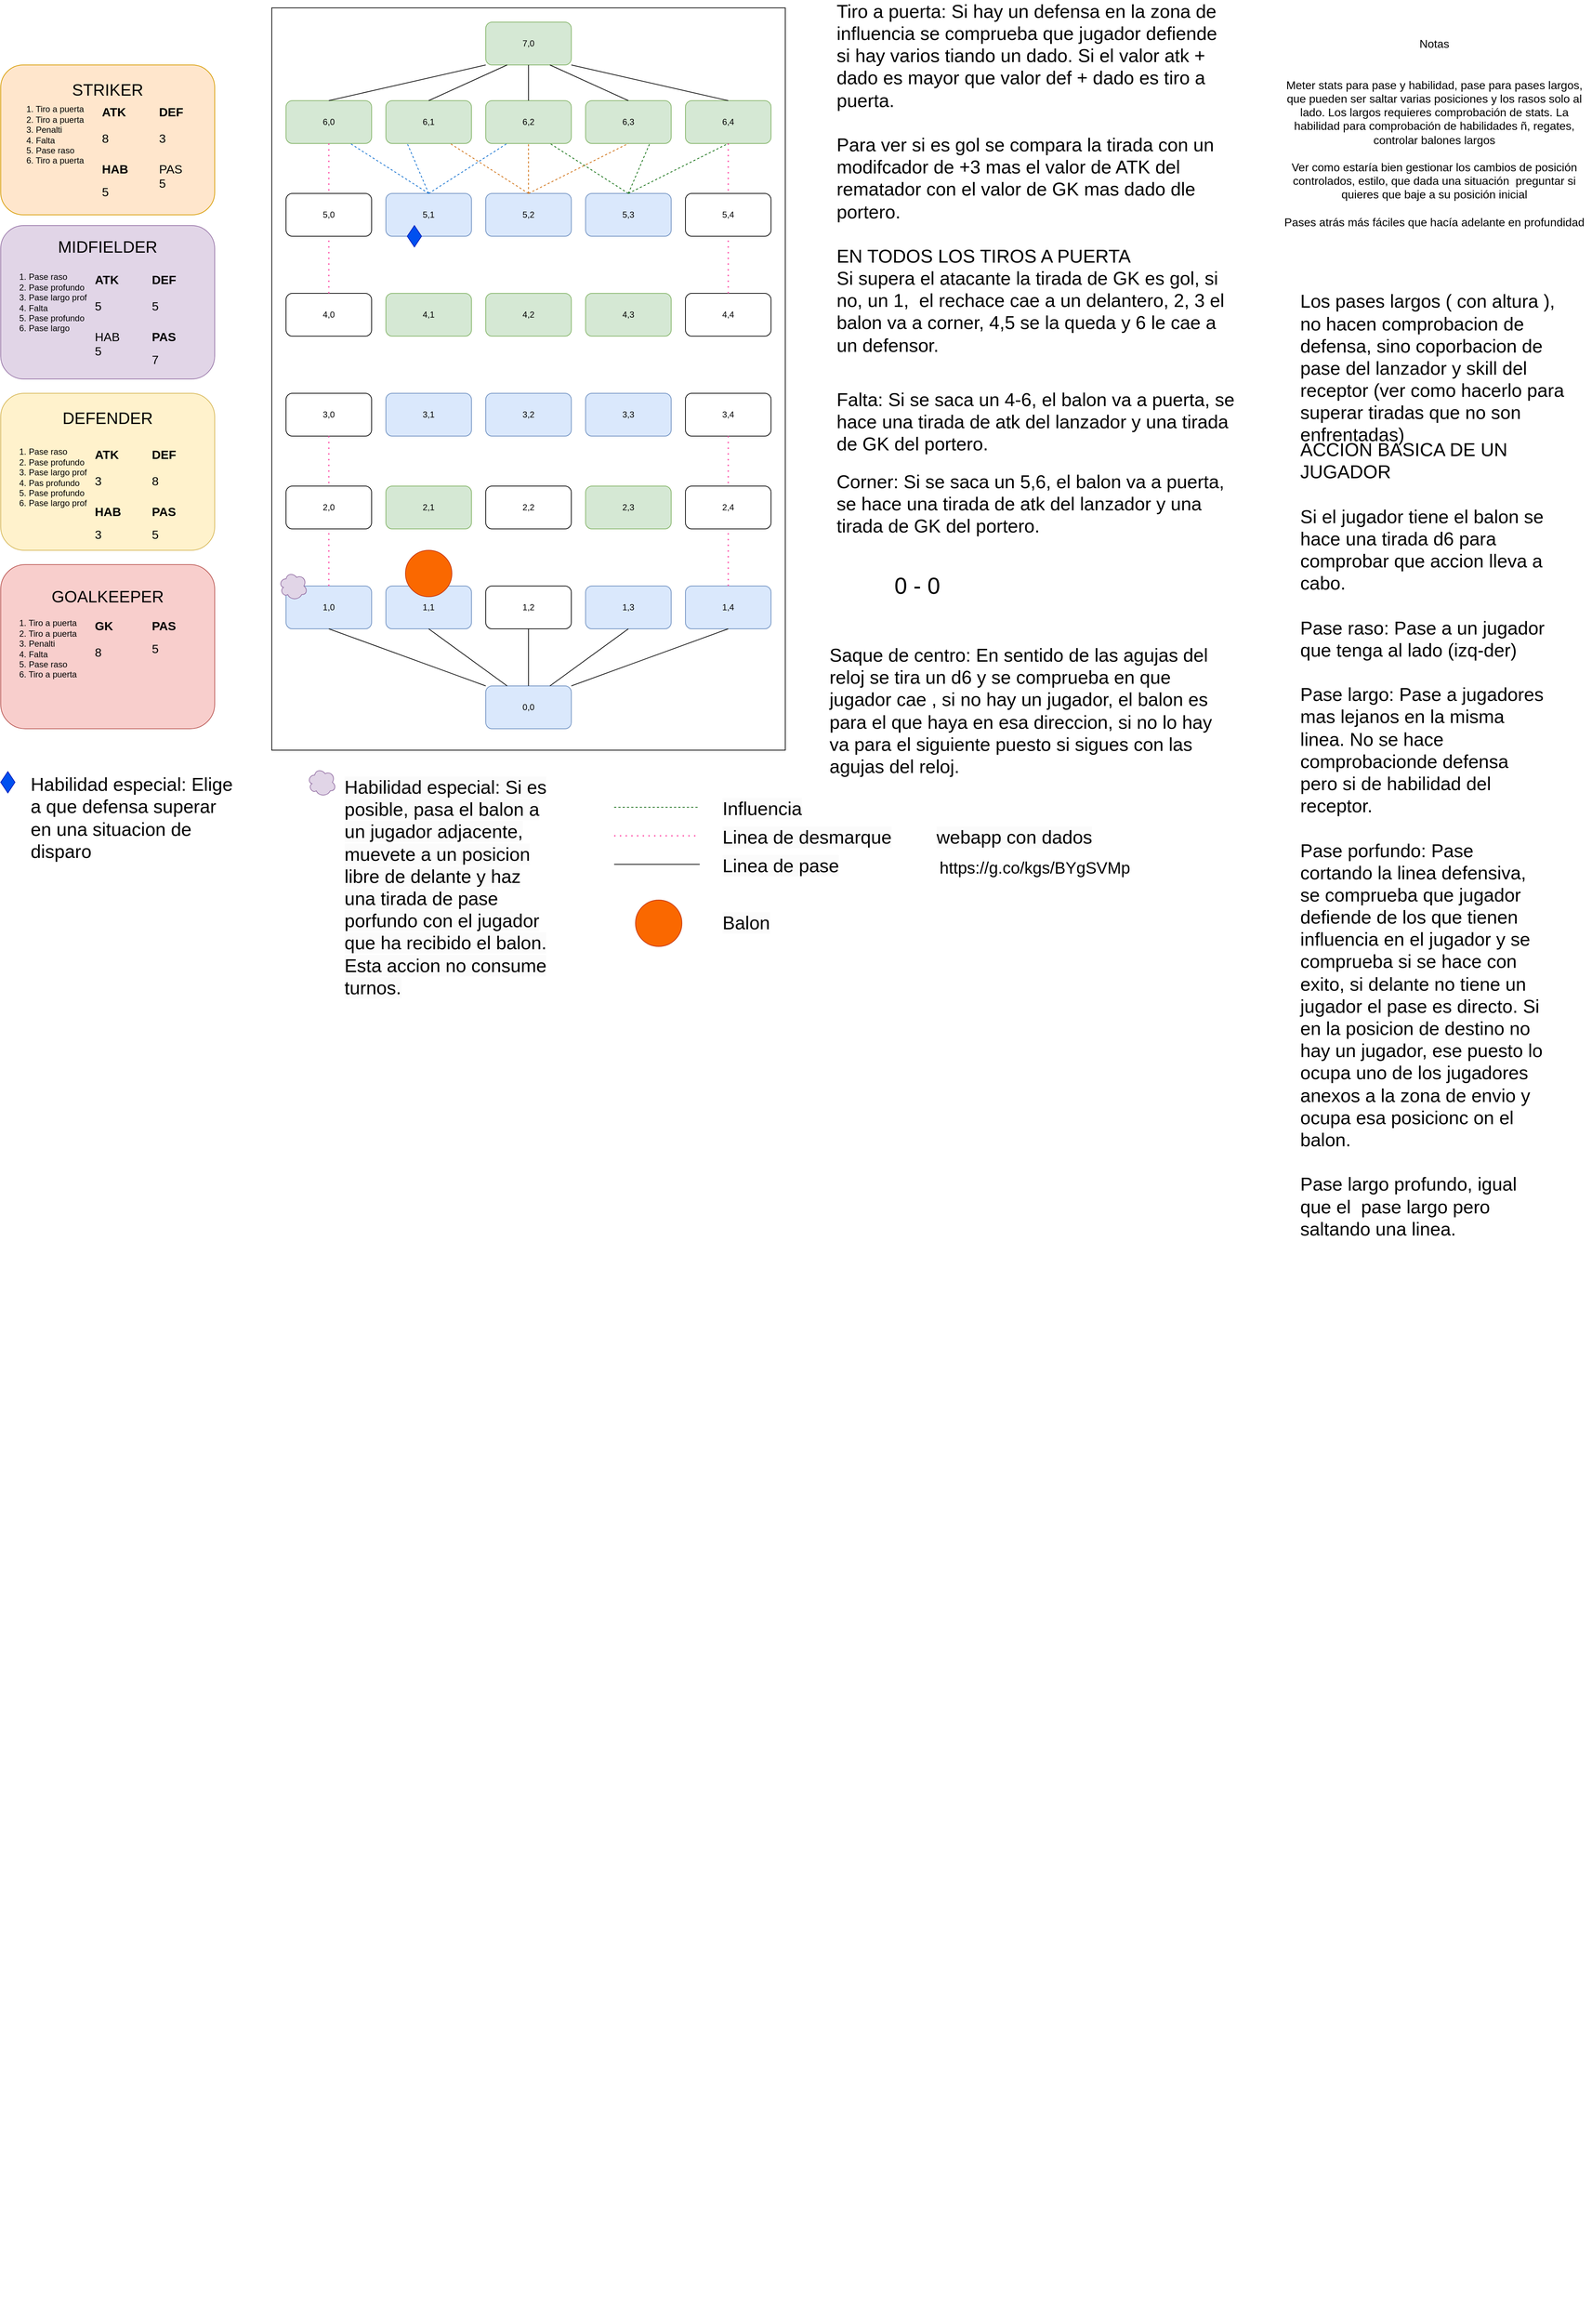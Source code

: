 <mxfile version="24.7.14">
  <diagram name="Page-1" id="abBmpKpvQ-5i7o5CwdEH">
    <mxGraphModel dx="1548" dy="804" grid="1" gridSize="10" guides="1" tooltips="1" connect="1" arrows="1" fold="1" page="1" pageScale="1" pageWidth="2339" pageHeight="3300" math="0" shadow="0">
      <root>
        <mxCell id="0" />
        <mxCell id="1" parent="0" />
        <mxCell id="M_QFJIrPNWLJ5PNfMRwV-1" value="" style="rounded=0;whiteSpace=wrap;html=1;" parent="1" vertex="1">
          <mxGeometry x="440" y="40" width="720" height="1040" as="geometry" />
        </mxCell>
        <mxCell id="M_QFJIrPNWLJ5PNfMRwV-2" value="" style="rounded=1;whiteSpace=wrap;html=1;fillColor=#dae8fc;strokeColor=#6c8ebf;" parent="1" vertex="1">
          <mxGeometry x="740" y="990" width="120" height="60" as="geometry" />
        </mxCell>
        <mxCell id="M_QFJIrPNWLJ5PNfMRwV-3" value="" style="rounded=1;whiteSpace=wrap;html=1;fillColor=#dae8fc;strokeColor=#6c8ebf;" parent="1" vertex="1">
          <mxGeometry x="460" y="850" width="120" height="60" as="geometry" />
        </mxCell>
        <mxCell id="M_QFJIrPNWLJ5PNfMRwV-4" value="" style="rounded=1;whiteSpace=wrap;html=1;fillColor=#dae8fc;strokeColor=#6c8ebf;" parent="1" vertex="1">
          <mxGeometry x="600" y="850" width="120" height="60" as="geometry" />
        </mxCell>
        <mxCell id="M_QFJIrPNWLJ5PNfMRwV-5" value="" style="rounded=1;whiteSpace=wrap;html=1;" parent="1" vertex="1">
          <mxGeometry x="740" y="850" width="120" height="60" as="geometry" />
        </mxCell>
        <mxCell id="M_QFJIrPNWLJ5PNfMRwV-6" value="" style="rounded=1;whiteSpace=wrap;html=1;fillColor=#dae8fc;strokeColor=#6c8ebf;" parent="1" vertex="1">
          <mxGeometry x="880" y="850" width="120" height="60" as="geometry" />
        </mxCell>
        <mxCell id="M_QFJIrPNWLJ5PNfMRwV-7" value="" style="rounded=1;whiteSpace=wrap;html=1;fillColor=#dae8fc;strokeColor=#6c8ebf;" parent="1" vertex="1">
          <mxGeometry x="1020" y="850" width="120" height="60" as="geometry" />
        </mxCell>
        <mxCell id="M_QFJIrPNWLJ5PNfMRwV-15" value="" style="rounded=1;whiteSpace=wrap;html=1;" parent="1" vertex="1">
          <mxGeometry x="460" y="580" width="120" height="60" as="geometry" />
        </mxCell>
        <mxCell id="M_QFJIrPNWLJ5PNfMRwV-16" value="" style="rounded=1;whiteSpace=wrap;html=1;fillColor=#dae8fc;strokeColor=#6c8ebf;" parent="1" vertex="1">
          <mxGeometry x="600" y="580" width="120" height="60" as="geometry" />
        </mxCell>
        <mxCell id="M_QFJIrPNWLJ5PNfMRwV-17" value="" style="rounded=1;whiteSpace=wrap;html=1;fillColor=#dae8fc;strokeColor=#6c8ebf;" parent="1" vertex="1">
          <mxGeometry x="740" y="580" width="120" height="60" as="geometry" />
        </mxCell>
        <mxCell id="M_QFJIrPNWLJ5PNfMRwV-18" value="" style="rounded=1;whiteSpace=wrap;html=1;fillColor=#dae8fc;strokeColor=#6c8ebf;" parent="1" vertex="1">
          <mxGeometry x="880" y="580" width="120" height="60" as="geometry" />
        </mxCell>
        <mxCell id="M_QFJIrPNWLJ5PNfMRwV-19" value="" style="rounded=1;whiteSpace=wrap;html=1;" parent="1" vertex="1">
          <mxGeometry x="1020" y="580" width="120" height="60" as="geometry" />
        </mxCell>
        <mxCell id="M_QFJIrPNWLJ5PNfMRwV-20" value="" style="rounded=1;whiteSpace=wrap;html=1;" parent="1" vertex="1">
          <mxGeometry x="460" y="440" width="120" height="60" as="geometry" />
        </mxCell>
        <mxCell id="M_QFJIrPNWLJ5PNfMRwV-21" value="" style="rounded=1;whiteSpace=wrap;html=1;fillColor=#d5e8d4;strokeColor=#82b366;" parent="1" vertex="1">
          <mxGeometry x="600" y="440" width="120" height="60" as="geometry" />
        </mxCell>
        <mxCell id="M_QFJIrPNWLJ5PNfMRwV-22" value="" style="rounded=1;whiteSpace=wrap;html=1;fillColor=#d5e8d4;strokeColor=#82b366;" parent="1" vertex="1">
          <mxGeometry x="740" y="440" width="120" height="60" as="geometry" />
        </mxCell>
        <mxCell id="M_QFJIrPNWLJ5PNfMRwV-23" value="" style="rounded=1;whiteSpace=wrap;html=1;fillColor=#d5e8d4;strokeColor=#82b366;" parent="1" vertex="1">
          <mxGeometry x="880" y="440" width="120" height="60" as="geometry" />
        </mxCell>
        <mxCell id="M_QFJIrPNWLJ5PNfMRwV-24" value="" style="rounded=1;whiteSpace=wrap;html=1;" parent="1" vertex="1">
          <mxGeometry x="1020" y="440" width="120" height="60" as="geometry" />
        </mxCell>
        <mxCell id="M_QFJIrPNWLJ5PNfMRwV-26" value="" style="rounded=1;whiteSpace=wrap;html=1;fillColor=#dae8fc;strokeColor=#6c8ebf;" parent="1" vertex="1">
          <mxGeometry x="600" y="300" width="120" height="60" as="geometry" />
        </mxCell>
        <mxCell id="M_QFJIrPNWLJ5PNfMRwV-27" value="" style="rounded=1;whiteSpace=wrap;html=1;fillColor=#dae8fc;strokeColor=#6c8ebf;" parent="1" vertex="1">
          <mxGeometry x="740" y="300" width="120" height="60" as="geometry" />
        </mxCell>
        <mxCell id="M_QFJIrPNWLJ5PNfMRwV-28" value="" style="rounded=1;whiteSpace=wrap;html=1;fillColor=#dae8fc;strokeColor=#6c8ebf;" parent="1" vertex="1">
          <mxGeometry x="880" y="300" width="120" height="60" as="geometry" />
        </mxCell>
        <mxCell id="M_QFJIrPNWLJ5PNfMRwV-30" value="" style="rounded=1;whiteSpace=wrap;html=1;fillColor=#d5e8d4;strokeColor=#82b366;" parent="1" vertex="1">
          <mxGeometry x="460" y="170" width="120" height="60" as="geometry" />
        </mxCell>
        <mxCell id="M_QFJIrPNWLJ5PNfMRwV-31" value="" style="rounded=1;whiteSpace=wrap;html=1;fillColor=#d5e8d4;strokeColor=#82b366;" parent="1" vertex="1">
          <mxGeometry x="600" y="170" width="120" height="60" as="geometry" />
        </mxCell>
        <mxCell id="M_QFJIrPNWLJ5PNfMRwV-32" value="" style="rounded=1;whiteSpace=wrap;html=1;fillColor=#d5e8d4;strokeColor=#82b366;" parent="1" vertex="1">
          <mxGeometry x="740" y="170" width="120" height="60" as="geometry" />
        </mxCell>
        <mxCell id="M_QFJIrPNWLJ5PNfMRwV-33" value="" style="rounded=1;whiteSpace=wrap;html=1;fillColor=#d5e8d4;strokeColor=#82b366;" parent="1" vertex="1">
          <mxGeometry x="880" y="170" width="120" height="60" as="geometry" />
        </mxCell>
        <mxCell id="M_QFJIrPNWLJ5PNfMRwV-34" value="" style="rounded=1;whiteSpace=wrap;html=1;fillColor=#d5e8d4;strokeColor=#82b366;" parent="1" vertex="1">
          <mxGeometry x="1020" y="170" width="120" height="60" as="geometry" />
        </mxCell>
        <mxCell id="M_QFJIrPNWLJ5PNfMRwV-35" value="" style="rounded=1;whiteSpace=wrap;html=1;fillColor=#d5e8d4;strokeColor=#82b366;" parent="1" vertex="1">
          <mxGeometry x="740" y="60" width="120" height="60" as="geometry" />
        </mxCell>
        <mxCell id="M_QFJIrPNWLJ5PNfMRwV-45" value="0,0" style="text;html=1;align=center;verticalAlign=middle;whiteSpace=wrap;rounded=0;" parent="1" vertex="1">
          <mxGeometry x="770" y="1005" width="60" height="30" as="geometry" />
        </mxCell>
        <mxCell id="M_QFJIrPNWLJ5PNfMRwV-46" value="1,0" style="text;html=1;align=center;verticalAlign=middle;whiteSpace=wrap;rounded=0;" parent="1" vertex="1">
          <mxGeometry x="490" y="865" width="60" height="30" as="geometry" />
        </mxCell>
        <mxCell id="M_QFJIrPNWLJ5PNfMRwV-47" value="1,1" style="text;html=1;align=center;verticalAlign=middle;whiteSpace=wrap;rounded=0;" parent="1" vertex="1">
          <mxGeometry x="630" y="865" width="60" height="30" as="geometry" />
        </mxCell>
        <mxCell id="M_QFJIrPNWLJ5PNfMRwV-48" value="1,2" style="text;html=1;align=center;verticalAlign=middle;whiteSpace=wrap;rounded=0;" parent="1" vertex="1">
          <mxGeometry x="770" y="865" width="60" height="30" as="geometry" />
        </mxCell>
        <mxCell id="M_QFJIrPNWLJ5PNfMRwV-49" value="1,3" style="text;html=1;align=center;verticalAlign=middle;whiteSpace=wrap;rounded=0;" parent="1" vertex="1">
          <mxGeometry x="910" y="865" width="60" height="30" as="geometry" />
        </mxCell>
        <mxCell id="M_QFJIrPNWLJ5PNfMRwV-50" value="1,4" style="text;html=1;align=center;verticalAlign=middle;whiteSpace=wrap;rounded=0;" parent="1" vertex="1">
          <mxGeometry x="1050" y="865" width="60" height="30" as="geometry" />
        </mxCell>
        <mxCell id="M_QFJIrPNWLJ5PNfMRwV-54" value="3,0" style="text;html=1;align=center;verticalAlign=middle;whiteSpace=wrap;rounded=0;" parent="1" vertex="1">
          <mxGeometry x="490" y="595" width="60" height="30" as="geometry" />
        </mxCell>
        <mxCell id="M_QFJIrPNWLJ5PNfMRwV-55" value="3,1" style="text;html=1;align=center;verticalAlign=middle;whiteSpace=wrap;rounded=0;" parent="1" vertex="1">
          <mxGeometry x="630" y="595" width="60" height="30" as="geometry" />
        </mxCell>
        <mxCell id="M_QFJIrPNWLJ5PNfMRwV-56" value="3,2" style="text;html=1;align=center;verticalAlign=middle;whiteSpace=wrap;rounded=0;" parent="1" vertex="1">
          <mxGeometry x="770" y="595" width="60" height="30" as="geometry" />
        </mxCell>
        <mxCell id="M_QFJIrPNWLJ5PNfMRwV-57" value="3,3" style="text;html=1;align=center;verticalAlign=middle;whiteSpace=wrap;rounded=0;" parent="1" vertex="1">
          <mxGeometry x="910" y="595" width="60" height="30" as="geometry" />
        </mxCell>
        <mxCell id="M_QFJIrPNWLJ5PNfMRwV-58" value="3,4" style="text;html=1;align=center;verticalAlign=middle;whiteSpace=wrap;rounded=0;" parent="1" vertex="1">
          <mxGeometry x="1050" y="595" width="60" height="30" as="geometry" />
        </mxCell>
        <mxCell id="M_QFJIrPNWLJ5PNfMRwV-59" value="4,4" style="text;html=1;align=center;verticalAlign=middle;whiteSpace=wrap;rounded=0;" parent="1" vertex="1">
          <mxGeometry x="1050" y="455" width="60" height="30" as="geometry" />
        </mxCell>
        <mxCell id="M_QFJIrPNWLJ5PNfMRwV-60" value="4,3" style="text;html=1;align=center;verticalAlign=middle;whiteSpace=wrap;rounded=0;" parent="1" vertex="1">
          <mxGeometry x="910" y="455" width="60" height="30" as="geometry" />
        </mxCell>
        <mxCell id="M_QFJIrPNWLJ5PNfMRwV-61" value="4,2" style="text;html=1;align=center;verticalAlign=middle;whiteSpace=wrap;rounded=0;" parent="1" vertex="1">
          <mxGeometry x="770" y="455" width="60" height="30" as="geometry" />
        </mxCell>
        <mxCell id="M_QFJIrPNWLJ5PNfMRwV-62" value="4,1" style="text;html=1;align=center;verticalAlign=middle;whiteSpace=wrap;rounded=0;" parent="1" vertex="1">
          <mxGeometry x="630" y="455" width="60" height="30" as="geometry" />
        </mxCell>
        <mxCell id="M_QFJIrPNWLJ5PNfMRwV-63" value="4,0" style="text;html=1;align=center;verticalAlign=middle;whiteSpace=wrap;rounded=0;" parent="1" vertex="1">
          <mxGeometry x="490" y="455" width="60" height="30" as="geometry" />
        </mxCell>
        <mxCell id="M_QFJIrPNWLJ5PNfMRwV-64" value="5,1" style="text;html=1;align=center;verticalAlign=middle;whiteSpace=wrap;rounded=0;" parent="1" vertex="1">
          <mxGeometry x="630" y="315" width="60" height="30" as="geometry" />
        </mxCell>
        <mxCell id="M_QFJIrPNWLJ5PNfMRwV-65" value="5,2" style="text;html=1;align=center;verticalAlign=middle;whiteSpace=wrap;rounded=0;" parent="1" vertex="1">
          <mxGeometry x="770" y="315" width="60" height="30" as="geometry" />
        </mxCell>
        <mxCell id="M_QFJIrPNWLJ5PNfMRwV-66" value="5,3" style="text;html=1;align=center;verticalAlign=middle;whiteSpace=wrap;rounded=0;" parent="1" vertex="1">
          <mxGeometry x="910" y="315" width="60" height="30" as="geometry" />
        </mxCell>
        <mxCell id="M_QFJIrPNWLJ5PNfMRwV-67" value="6,0" style="text;html=1;align=center;verticalAlign=middle;whiteSpace=wrap;rounded=0;" parent="1" vertex="1">
          <mxGeometry x="490" y="185" width="60" height="30" as="geometry" />
        </mxCell>
        <mxCell id="M_QFJIrPNWLJ5PNfMRwV-68" value="6,1" style="text;html=1;align=center;verticalAlign=middle;whiteSpace=wrap;rounded=0;" parent="1" vertex="1">
          <mxGeometry x="630" y="185" width="60" height="30" as="geometry" />
        </mxCell>
        <mxCell id="M_QFJIrPNWLJ5PNfMRwV-69" value="6,2" style="text;html=1;align=center;verticalAlign=middle;whiteSpace=wrap;rounded=0;" parent="1" vertex="1">
          <mxGeometry x="770" y="185" width="60" height="30" as="geometry" />
        </mxCell>
        <mxCell id="M_QFJIrPNWLJ5PNfMRwV-70" value="6,3" style="text;html=1;align=center;verticalAlign=middle;whiteSpace=wrap;rounded=0;" parent="1" vertex="1">
          <mxGeometry x="910" y="185" width="60" height="30" as="geometry" />
        </mxCell>
        <mxCell id="M_QFJIrPNWLJ5PNfMRwV-71" value="6,4" style="text;html=1;align=center;verticalAlign=middle;whiteSpace=wrap;rounded=0;" parent="1" vertex="1">
          <mxGeometry x="1050" y="185" width="60" height="30" as="geometry" />
        </mxCell>
        <mxCell id="M_QFJIrPNWLJ5PNfMRwV-72" value="7,0" style="text;html=1;align=center;verticalAlign=middle;whiteSpace=wrap;rounded=0;" parent="1" vertex="1">
          <mxGeometry x="770" y="75" width="60" height="30" as="geometry" />
        </mxCell>
        <mxCell id="MxQKVyVz9hXeG-xn2GiW-1" value="" style="endArrow=none;html=1;rounded=0;exitX=0;exitY=0;exitDx=0;exitDy=0;entryX=0.5;entryY=1;entryDx=0;entryDy=0;" parent="1" source="M_QFJIrPNWLJ5PNfMRwV-2" target="M_QFJIrPNWLJ5PNfMRwV-3" edge="1">
          <mxGeometry width="50" height="50" relative="1" as="geometry">
            <mxPoint x="770" y="650" as="sourcePoint" />
            <mxPoint x="820" y="600" as="targetPoint" />
          </mxGeometry>
        </mxCell>
        <mxCell id="MxQKVyVz9hXeG-xn2GiW-2" value="" style="endArrow=none;html=1;rounded=0;exitX=0.25;exitY=0;exitDx=0;exitDy=0;entryX=0.5;entryY=1;entryDx=0;entryDy=0;" parent="1" source="M_QFJIrPNWLJ5PNfMRwV-2" target="M_QFJIrPNWLJ5PNfMRwV-4" edge="1">
          <mxGeometry width="50" height="50" relative="1" as="geometry">
            <mxPoint x="770" y="650" as="sourcePoint" />
            <mxPoint x="820" y="600" as="targetPoint" />
          </mxGeometry>
        </mxCell>
        <mxCell id="MxQKVyVz9hXeG-xn2GiW-3" value="" style="endArrow=none;html=1;rounded=0;exitX=0.5;exitY=0;exitDx=0;exitDy=0;entryX=0.5;entryY=1;entryDx=0;entryDy=0;" parent="1" source="M_QFJIrPNWLJ5PNfMRwV-2" target="M_QFJIrPNWLJ5PNfMRwV-5" edge="1">
          <mxGeometry width="50" height="50" relative="1" as="geometry">
            <mxPoint x="770" y="650" as="sourcePoint" />
            <mxPoint x="820" y="600" as="targetPoint" />
          </mxGeometry>
        </mxCell>
        <mxCell id="MxQKVyVz9hXeG-xn2GiW-4" value="" style="endArrow=none;html=1;rounded=0;exitX=0.75;exitY=0;exitDx=0;exitDy=0;entryX=0.5;entryY=1;entryDx=0;entryDy=0;" parent="1" source="M_QFJIrPNWLJ5PNfMRwV-2" target="M_QFJIrPNWLJ5PNfMRwV-6" edge="1">
          <mxGeometry width="50" height="50" relative="1" as="geometry">
            <mxPoint x="770" y="650" as="sourcePoint" />
            <mxPoint x="820" y="600" as="targetPoint" />
          </mxGeometry>
        </mxCell>
        <mxCell id="MxQKVyVz9hXeG-xn2GiW-5" value="" style="endArrow=none;html=1;rounded=0;exitX=1;exitY=0;exitDx=0;exitDy=0;entryX=0.5;entryY=1;entryDx=0;entryDy=0;" parent="1" source="M_QFJIrPNWLJ5PNfMRwV-2" target="M_QFJIrPNWLJ5PNfMRwV-7" edge="1">
          <mxGeometry width="50" height="50" relative="1" as="geometry">
            <mxPoint x="770" y="650" as="sourcePoint" />
            <mxPoint x="820" y="600" as="targetPoint" />
          </mxGeometry>
        </mxCell>
        <mxCell id="MxQKVyVz9hXeG-xn2GiW-6" value="" style="endArrow=none;dashed=1;html=1;dashPattern=1 3;strokeWidth=2;rounded=0;exitX=0.5;exitY=0;exitDx=0;exitDy=0;entryX=0.5;entryY=1;entryDx=0;entryDy=0;strokeColor=#FF66B3;" parent="1" source="M_QFJIrPNWLJ5PNfMRwV-3" target="M_QFJIrPNWLJ5PNfMRwV-15" edge="1">
          <mxGeometry width="50" height="50" relative="1" as="geometry">
            <mxPoint x="770" y="650" as="sourcePoint" />
            <mxPoint x="820" y="600" as="targetPoint" />
          </mxGeometry>
        </mxCell>
        <mxCell id="MxQKVyVz9hXeG-xn2GiW-7" value="" style="endArrow=none;dashed=1;html=1;dashPattern=1 3;strokeWidth=2;rounded=0;exitX=0.5;exitY=0;exitDx=0;exitDy=0;entryX=0.5;entryY=1;entryDx=0;entryDy=0;strokeColor=#FF66B3;" parent="1" source="M_QFJIrPNWLJ5PNfMRwV-7" target="M_QFJIrPNWLJ5PNfMRwV-19" edge="1">
          <mxGeometry width="50" height="50" relative="1" as="geometry">
            <mxPoint x="770" y="650" as="sourcePoint" />
            <mxPoint x="820" y="600" as="targetPoint" />
          </mxGeometry>
        </mxCell>
        <mxCell id="MxQKVyVz9hXeG-xn2GiW-8" value="" style="endArrow=none;dashed=1;html=1;dashPattern=1 3;strokeWidth=2;rounded=0;exitX=0.5;exitY=0;exitDx=0;exitDy=0;entryX=0.5;entryY=1;entryDx=0;entryDy=0;strokeColor=#FF66B3;" parent="1" source="M_QFJIrPNWLJ5PNfMRwV-20" target="M_QFJIrPNWLJ5PNfMRwV-30" edge="1">
          <mxGeometry width="50" height="50" relative="1" as="geometry">
            <mxPoint x="519" y="440" as="sourcePoint" />
            <mxPoint x="519" y="230" as="targetPoint" />
          </mxGeometry>
        </mxCell>
        <mxCell id="MxQKVyVz9hXeG-xn2GiW-9" value="" style="endArrow=none;dashed=1;html=1;dashPattern=1 3;strokeWidth=2;rounded=0;entryX=0.5;entryY=1;entryDx=0;entryDy=0;exitX=0.5;exitY=0;exitDx=0;exitDy=0;strokeColor=#FF66B3;" parent="1" source="M_QFJIrPNWLJ5PNfMRwV-24" target="M_QFJIrPNWLJ5PNfMRwV-34" edge="1">
          <mxGeometry width="50" height="50" relative="1" as="geometry">
            <mxPoint x="770" y="650" as="sourcePoint" />
            <mxPoint x="820" y="600" as="targetPoint" />
          </mxGeometry>
        </mxCell>
        <mxCell id="MxQKVyVz9hXeG-xn2GiW-10" value="" style="endArrow=none;html=1;rounded=0;entryX=0;entryY=1;entryDx=0;entryDy=0;exitX=0.5;exitY=0;exitDx=0;exitDy=0;" parent="1" source="M_QFJIrPNWLJ5PNfMRwV-30" target="M_QFJIrPNWLJ5PNfMRwV-35" edge="1">
          <mxGeometry width="50" height="50" relative="1" as="geometry">
            <mxPoint x="770" y="450" as="sourcePoint" />
            <mxPoint x="820" y="400" as="targetPoint" />
          </mxGeometry>
        </mxCell>
        <mxCell id="MxQKVyVz9hXeG-xn2GiW-11" value="" style="endArrow=none;html=1;rounded=0;entryX=0.25;entryY=1;entryDx=0;entryDy=0;exitX=0.5;exitY=0;exitDx=0;exitDy=0;" parent="1" source="M_QFJIrPNWLJ5PNfMRwV-31" target="M_QFJIrPNWLJ5PNfMRwV-35" edge="1">
          <mxGeometry width="50" height="50" relative="1" as="geometry">
            <mxPoint x="770" y="450" as="sourcePoint" />
            <mxPoint x="820" y="400" as="targetPoint" />
          </mxGeometry>
        </mxCell>
        <mxCell id="MxQKVyVz9hXeG-xn2GiW-12" value="" style="endArrow=none;html=1;rounded=0;entryX=0.5;entryY=1;entryDx=0;entryDy=0;exitX=0.5;exitY=0;exitDx=0;exitDy=0;" parent="1" source="M_QFJIrPNWLJ5PNfMRwV-32" target="M_QFJIrPNWLJ5PNfMRwV-35" edge="1">
          <mxGeometry width="50" height="50" relative="1" as="geometry">
            <mxPoint x="770" y="450" as="sourcePoint" />
            <mxPoint x="820" y="400" as="targetPoint" />
          </mxGeometry>
        </mxCell>
        <mxCell id="MxQKVyVz9hXeG-xn2GiW-13" value="" style="endArrow=none;html=1;rounded=0;entryX=0.75;entryY=1;entryDx=0;entryDy=0;exitX=0.5;exitY=0;exitDx=0;exitDy=0;" parent="1" source="M_QFJIrPNWLJ5PNfMRwV-33" target="M_QFJIrPNWLJ5PNfMRwV-35" edge="1">
          <mxGeometry width="50" height="50" relative="1" as="geometry">
            <mxPoint x="770" y="450" as="sourcePoint" />
            <mxPoint x="820" y="400" as="targetPoint" />
          </mxGeometry>
        </mxCell>
        <mxCell id="MxQKVyVz9hXeG-xn2GiW-14" value="" style="endArrow=none;html=1;rounded=0;entryX=1;entryY=1;entryDx=0;entryDy=0;exitX=0.5;exitY=0;exitDx=0;exitDy=0;" parent="1" source="M_QFJIrPNWLJ5PNfMRwV-34" target="M_QFJIrPNWLJ5PNfMRwV-35" edge="1">
          <mxGeometry width="50" height="50" relative="1" as="geometry">
            <mxPoint x="770" y="450" as="sourcePoint" />
            <mxPoint x="820" y="400" as="targetPoint" />
          </mxGeometry>
        </mxCell>
        <mxCell id="MxQKVyVz9hXeG-xn2GiW-15" value="" style="rounded=1;whiteSpace=wrap;html=1;fillColor=#ffe6cc;strokeColor=#d79b00;" parent="1" vertex="1">
          <mxGeometry x="60" y="120" width="300" height="210" as="geometry" />
        </mxCell>
        <mxCell id="MxQKVyVz9hXeG-xn2GiW-16" value="" style="rounded=1;whiteSpace=wrap;html=1;fillColor=#e1d5e7;strokeColor=#9673a6;" parent="1" vertex="1">
          <mxGeometry x="60" y="345" width="300" height="215" as="geometry" />
        </mxCell>
        <mxCell id="MxQKVyVz9hXeG-xn2GiW-17" value="" style="rounded=1;whiteSpace=wrap;html=1;fillColor=#fff2cc;strokeColor=#d6b656;" parent="1" vertex="1">
          <mxGeometry x="60" y="580" width="300" height="220" as="geometry" />
        </mxCell>
        <mxCell id="MxQKVyVz9hXeG-xn2GiW-18" value="" style="rounded=1;whiteSpace=wrap;html=1;fillColor=#f8cecc;strokeColor=#b85450;" parent="1" vertex="1">
          <mxGeometry x="60" y="820" width="300" height="230" as="geometry" />
        </mxCell>
        <mxCell id="MxQKVyVz9hXeG-xn2GiW-19" value="&lt;font style=&quot;font-size: 23px;&quot;&gt;STRIKER&lt;/font&gt;" style="text;html=1;align=center;verticalAlign=middle;whiteSpace=wrap;rounded=0;" parent="1" vertex="1">
          <mxGeometry x="180" y="140" width="60" height="30" as="geometry" />
        </mxCell>
        <mxCell id="MxQKVyVz9hXeG-xn2GiW-20" value="&lt;font style=&quot;font-size: 23px;&quot;&gt;MIDFIELDER&lt;/font&gt;" style="text;html=1;align=center;verticalAlign=middle;whiteSpace=wrap;rounded=0;" parent="1" vertex="1">
          <mxGeometry x="180" y="360" width="60" height="30" as="geometry" />
        </mxCell>
        <mxCell id="MxQKVyVz9hXeG-xn2GiW-21" value="&lt;font style=&quot;font-size: 23px;&quot;&gt;DEFENDER&lt;/font&gt;" style="text;html=1;align=center;verticalAlign=middle;whiteSpace=wrap;rounded=0;" parent="1" vertex="1">
          <mxGeometry x="180" y="600" width="60" height="30" as="geometry" />
        </mxCell>
        <mxCell id="MxQKVyVz9hXeG-xn2GiW-22" value="&lt;font style=&quot;font-size: 23px;&quot;&gt;GOALKEEPER&lt;/font&gt;" style="text;html=1;align=center;verticalAlign=middle;whiteSpace=wrap;rounded=0;" parent="1" vertex="1">
          <mxGeometry x="180" y="850" width="60" height="30" as="geometry" />
        </mxCell>
        <mxCell id="MxQKVyVz9hXeG-xn2GiW-23" value="" style="endArrow=none;dashed=1;html=1;rounded=0;entryX=0.75;entryY=1;entryDx=0;entryDy=0;exitX=0.5;exitY=0;exitDx=0;exitDy=0;strokeColor=#0066CC;" parent="1" source="M_QFJIrPNWLJ5PNfMRwV-26" target="M_QFJIrPNWLJ5PNfMRwV-30" edge="1">
          <mxGeometry width="50" height="50" relative="1" as="geometry">
            <mxPoint x="370" y="450" as="sourcePoint" />
            <mxPoint x="420" y="400" as="targetPoint" />
          </mxGeometry>
        </mxCell>
        <mxCell id="MxQKVyVz9hXeG-xn2GiW-24" value="" style="endArrow=none;dashed=1;html=1;rounded=0;entryX=0.25;entryY=1;entryDx=0;entryDy=0;exitX=0.5;exitY=0;exitDx=0;exitDy=0;strokeColor=#0066CC;" parent="1" source="M_QFJIrPNWLJ5PNfMRwV-26" target="M_QFJIrPNWLJ5PNfMRwV-31" edge="1">
          <mxGeometry width="50" height="50" relative="1" as="geometry">
            <mxPoint x="370" y="450" as="sourcePoint" />
            <mxPoint x="420" y="400" as="targetPoint" />
          </mxGeometry>
        </mxCell>
        <mxCell id="MxQKVyVz9hXeG-xn2GiW-25" value="" style="endArrow=none;dashed=1;html=1;rounded=0;entryX=0.25;entryY=1;entryDx=0;entryDy=0;exitX=0.5;exitY=0;exitDx=0;exitDy=0;strokeColor=#0066CC;" parent="1" source="M_QFJIrPNWLJ5PNfMRwV-26" target="M_QFJIrPNWLJ5PNfMRwV-32" edge="1">
          <mxGeometry width="50" height="50" relative="1" as="geometry">
            <mxPoint x="370" y="450" as="sourcePoint" />
            <mxPoint x="420" y="400" as="targetPoint" />
          </mxGeometry>
        </mxCell>
        <mxCell id="MxQKVyVz9hXeG-xn2GiW-26" value="" style="endArrow=none;dashed=1;html=1;rounded=0;entryX=0.75;entryY=1;entryDx=0;entryDy=0;exitX=0.5;exitY=0;exitDx=0;exitDy=0;strokeColor=#CC6600;" parent="1" source="M_QFJIrPNWLJ5PNfMRwV-27" target="M_QFJIrPNWLJ5PNfMRwV-31" edge="1">
          <mxGeometry width="50" height="50" relative="1" as="geometry">
            <mxPoint x="370" y="450" as="sourcePoint" />
            <mxPoint x="420" y="400" as="targetPoint" />
          </mxGeometry>
        </mxCell>
        <mxCell id="MxQKVyVz9hXeG-xn2GiW-27" value="" style="endArrow=none;dashed=1;html=1;rounded=0;entryX=0.5;entryY=1;entryDx=0;entryDy=0;exitX=0.5;exitY=0;exitDx=0;exitDy=0;strokeColor=#CC6600;" parent="1" source="M_QFJIrPNWLJ5PNfMRwV-27" target="M_QFJIrPNWLJ5PNfMRwV-32" edge="1">
          <mxGeometry width="50" height="50" relative="1" as="geometry">
            <mxPoint x="370" y="450" as="sourcePoint" />
            <mxPoint x="420" y="400" as="targetPoint" />
          </mxGeometry>
        </mxCell>
        <mxCell id="MxQKVyVz9hXeG-xn2GiW-28" value="" style="endArrow=none;dashed=1;html=1;rounded=0;entryX=0.5;entryY=1;entryDx=0;entryDy=0;exitX=0.5;exitY=0;exitDx=0;exitDy=0;strokeColor=#CC6600;" parent="1" source="M_QFJIrPNWLJ5PNfMRwV-27" target="M_QFJIrPNWLJ5PNfMRwV-33" edge="1">
          <mxGeometry width="50" height="50" relative="1" as="geometry">
            <mxPoint x="370" y="450" as="sourcePoint" />
            <mxPoint x="420" y="400" as="targetPoint" />
          </mxGeometry>
        </mxCell>
        <mxCell id="MxQKVyVz9hXeG-xn2GiW-30" value="" style="endArrow=none;dashed=1;html=1;rounded=0;entryX=0.75;entryY=1;entryDx=0;entryDy=0;exitX=0.5;exitY=0;exitDx=0;exitDy=0;strokeColor=#006600;" parent="1" source="M_QFJIrPNWLJ5PNfMRwV-28" target="M_QFJIrPNWLJ5PNfMRwV-33" edge="1">
          <mxGeometry width="50" height="50" relative="1" as="geometry">
            <mxPoint x="370" y="450" as="sourcePoint" />
            <mxPoint x="420" y="400" as="targetPoint" />
          </mxGeometry>
        </mxCell>
        <mxCell id="MxQKVyVz9hXeG-xn2GiW-31" value="" style="endArrow=none;dashed=1;html=1;rounded=0;entryX=0.5;entryY=1;entryDx=0;entryDy=0;exitX=0.5;exitY=0;exitDx=0;exitDy=0;strokeColor=#006600;" parent="1" source="M_QFJIrPNWLJ5PNfMRwV-28" target="M_QFJIrPNWLJ5PNfMRwV-34" edge="1">
          <mxGeometry width="50" height="50" relative="1" as="geometry">
            <mxPoint x="370" y="450" as="sourcePoint" />
            <mxPoint x="420" y="400" as="targetPoint" />
          </mxGeometry>
        </mxCell>
        <mxCell id="MxQKVyVz9hXeG-xn2GiW-32" value="" style="endArrow=none;dashed=1;html=1;rounded=0;entryX=0.75;entryY=1;entryDx=0;entryDy=0;exitX=0.5;exitY=0;exitDx=0;exitDy=0;strokeColor=#006600;" parent="1" source="M_QFJIrPNWLJ5PNfMRwV-28" target="M_QFJIrPNWLJ5PNfMRwV-32" edge="1">
          <mxGeometry width="50" height="50" relative="1" as="geometry">
            <mxPoint x="370" y="450" as="sourcePoint" />
            <mxPoint x="420" y="400" as="targetPoint" />
          </mxGeometry>
        </mxCell>
        <mxCell id="MxQKVyVz9hXeG-xn2GiW-33" value="" style="rhombus;whiteSpace=wrap;html=1;fillColor=#0050ef;fontColor=#ffffff;strokeColor=#001DBC;" parent="1" vertex="1">
          <mxGeometry x="630" y="345" width="20" height="30" as="geometry" />
        </mxCell>
        <mxCell id="MxQKVyVz9hXeG-xn2GiW-34" value="" style="rhombus;whiteSpace=wrap;html=1;fillColor=#0050ef;fontColor=#ffffff;strokeColor=#001DBC;" parent="1" vertex="1">
          <mxGeometry x="60" y="1110" width="20" height="30" as="geometry" />
        </mxCell>
        <mxCell id="MxQKVyVz9hXeG-xn2GiW-35" value="&lt;font style=&quot;font-size: 26px;&quot;&gt;Habilidad especial: Elige a que defensa superar en una situacion de disparo&lt;/font&gt;" style="text;html=1;align=left;verticalAlign=middle;whiteSpace=wrap;rounded=0;" parent="1" vertex="1">
          <mxGeometry x="100" y="1160" width="290" height="30" as="geometry" />
        </mxCell>
        <mxCell id="MxQKVyVz9hXeG-xn2GiW-36" value="1. Tiro a puerta&lt;div&gt;2. Tiro a puerta&lt;/div&gt;&lt;div&gt;3. Penalti&lt;/div&gt;&lt;div&gt;4. Falta&lt;/div&gt;&lt;div&gt;5. Pase raso&lt;/div&gt;&lt;div&gt;6. Tiro a puerta&lt;/div&gt;" style="text;strokeColor=none;fillColor=none;align=left;verticalAlign=middle;spacingLeft=4;spacingRight=4;overflow=hidden;points=[[0,0.5],[1,0.5]];portConstraint=eastwest;rotatable=0;whiteSpace=wrap;html=1;" parent="1" vertex="1">
          <mxGeometry x="90" y="170" width="230" height="95" as="geometry" />
        </mxCell>
        <mxCell id="MxQKVyVz9hXeG-xn2GiW-37" value="&lt;h1 style=&quot;margin-top: 0px; font-size: 17px;&quot;&gt;ATK&lt;/h1&gt;&lt;p style=&quot;font-size: 17px;&quot;&gt;8&lt;/p&gt;" style="text;html=1;whiteSpace=wrap;overflow=hidden;rounded=0;fontSize=17;" parent="1" vertex="1">
          <mxGeometry x="200" y="170" width="70" height="90" as="geometry" />
        </mxCell>
        <mxCell id="MxQKVyVz9hXeG-xn2GiW-38" value="&lt;h1 style=&quot;margin-top: 0px; font-size: 17px;&quot;&gt;DEF&lt;/h1&gt;&lt;p style=&quot;font-size: 17px;&quot;&gt;3&lt;/p&gt;" style="text;html=1;whiteSpace=wrap;overflow=hidden;rounded=0;fontSize=17;" parent="1" vertex="1">
          <mxGeometry x="280" y="170" width="70" height="90" as="geometry" />
        </mxCell>
        <mxCell id="MxQKVyVz9hXeG-xn2GiW-39" value="1. Pase raso&lt;div&gt;2. Pase profundo&lt;/div&gt;&lt;div&gt;3. Pase largo prof&lt;/div&gt;&lt;div&gt;4. Falta&lt;/div&gt;&lt;div&gt;5. Pase profundo&lt;/div&gt;&lt;div&gt;6. Pase largo&lt;/div&gt;" style="text;strokeColor=none;fillColor=none;align=left;verticalAlign=middle;spacingLeft=4;spacingRight=4;overflow=hidden;points=[[0,0.5],[1,0.5]];portConstraint=eastwest;rotatable=0;whiteSpace=wrap;html=1;" parent="1" vertex="1">
          <mxGeometry x="80" y="405" width="230" height="95" as="geometry" />
        </mxCell>
        <mxCell id="MxQKVyVz9hXeG-xn2GiW-40" value="&lt;h1 style=&quot;margin-top: 0px; font-size: 17px;&quot;&gt;ATK&lt;/h1&gt;&lt;p style=&quot;font-size: 17px;&quot;&gt;5&lt;/p&gt;" style="text;html=1;whiteSpace=wrap;overflow=hidden;rounded=0;fontSize=17;" parent="1" vertex="1">
          <mxGeometry x="190" y="405" width="70" height="90" as="geometry" />
        </mxCell>
        <mxCell id="MxQKVyVz9hXeG-xn2GiW-41" value="&lt;h1 style=&quot;margin-top: 0px; font-size: 17px;&quot;&gt;DEF&lt;/h1&gt;&lt;p style=&quot;font-size: 17px;&quot;&gt;5&lt;/p&gt;" style="text;html=1;whiteSpace=wrap;overflow=hidden;rounded=0;fontSize=17;" parent="1" vertex="1">
          <mxGeometry x="270" y="405" width="70" height="90" as="geometry" />
        </mxCell>
        <mxCell id="MxQKVyVz9hXeG-xn2GiW-43" value="&lt;h1 style=&quot;margin-top: 0px; font-size: 17px;&quot;&gt;ATK&lt;/h1&gt;&lt;p style=&quot;font-size: 17px;&quot;&gt;3&lt;/p&gt;" style="text;html=1;whiteSpace=wrap;overflow=hidden;rounded=0;fontSize=17;" parent="1" vertex="1">
          <mxGeometry x="190" y="650" width="70" height="90" as="geometry" />
        </mxCell>
        <mxCell id="MxQKVyVz9hXeG-xn2GiW-44" value="&lt;h1 style=&quot;margin-top: 0px; font-size: 17px;&quot;&gt;DEF&lt;/h1&gt;&lt;p style=&quot;font-size: 17px;&quot;&gt;8&lt;/p&gt;" style="text;html=1;whiteSpace=wrap;overflow=hidden;rounded=0;fontSize=17;" parent="1" vertex="1">
          <mxGeometry x="270" y="650" width="70" height="90" as="geometry" />
        </mxCell>
        <mxCell id="MxQKVyVz9hXeG-xn2GiW-45" value="1. Tiro a puerta&lt;div&gt;2. Tiro a puerta&lt;/div&gt;&lt;div&gt;3. Penalti&lt;/div&gt;&lt;div&gt;4. Falta&lt;/div&gt;&lt;div&gt;5. Pase raso&lt;/div&gt;&lt;div&gt;6. Tiro a puerta&lt;/div&gt;" style="text;strokeColor=none;fillColor=none;align=left;verticalAlign=middle;spacingLeft=4;spacingRight=4;overflow=hidden;points=[[0,0.5],[1,0.5]];portConstraint=eastwest;rotatable=0;whiteSpace=wrap;html=1;" parent="1" vertex="1">
          <mxGeometry x="80" y="890" width="110" height="95" as="geometry" />
        </mxCell>
        <mxCell id="MxQKVyVz9hXeG-xn2GiW-46" value="&lt;h1 style=&quot;margin-top: 0px; font-size: 17px;&quot;&gt;GK&lt;/h1&gt;&lt;p style=&quot;font-size: 17px;&quot;&gt;8&lt;/p&gt;" style="text;html=1;whiteSpace=wrap;overflow=hidden;rounded=0;fontSize=17;" parent="1" vertex="1">
          <mxGeometry x="190" y="890" width="70" height="90" as="geometry" />
        </mxCell>
        <mxCell id="MxQKVyVz9hXeG-xn2GiW-48" value="&lt;span style=&quot;font-size: 26px;&quot;&gt;Tiro a puerta: Si hay un defensa en la zona de influencia se comprueba que jugador defiende si hay varios tiando un dado. Si el valor atk + dado es mayor que valor def + dado es tiro a puerta.&lt;/span&gt;&lt;div&gt;&lt;span style=&quot;font-size: 26px;&quot;&gt;&lt;br&gt;&lt;/span&gt;&lt;/div&gt;&lt;div&gt;&lt;span style=&quot;font-size: 26px;&quot;&gt;Para ver si es gol se compara la tirada con un modifcador de +3 mas el valor de ATK del rematador con el valor de GK mas dado dle portero.&lt;br&gt;&lt;br&gt;&lt;/span&gt;&lt;span style=&quot;font-size: 26px;&quot;&gt;EN TODOS LOS TIROS A PUERTA&lt;/span&gt;&lt;/div&gt;&lt;div&gt;&lt;span style=&quot;font-size: 26px;&quot;&gt;Si supera el atacante la tirada de GK es gol, si no, un 1,&amp;nbsp; el rechace cae a un delantero, 2, 3 el balon va a corner, 4,5 se la queda y 6 le cae a un defensor.&lt;/span&gt;&lt;span style=&quot;font-size: 26px;&quot;&gt;&lt;br&gt;&lt;br&gt;&lt;br&gt;&lt;/span&gt;&lt;/div&gt;" style="text;html=1;align=left;verticalAlign=middle;whiteSpace=wrap;rounded=0;" parent="1" vertex="1">
          <mxGeometry x="1230" y="280" width="560" height="60" as="geometry" />
        </mxCell>
        <mxCell id="Z7TLss3FuFoFb6Jp4Hn7-5" value="1. Pase raso&lt;div&gt;2. Pase profundo&lt;/div&gt;&lt;div&gt;3. Pase largo prof&lt;/div&gt;&lt;div&gt;&lt;span style=&quot;background-color: initial;&quot;&gt;4. Pas profundo&lt;/span&gt;&lt;/div&gt;&lt;div&gt;5. Pase profundo&lt;/div&gt;&lt;div&gt;6. Pase largo prof&lt;/div&gt;" style="text;strokeColor=none;fillColor=none;align=left;verticalAlign=middle;spacingLeft=4;spacingRight=4;overflow=hidden;points=[[0,0.5],[1,0.5]];portConstraint=eastwest;rotatable=0;whiteSpace=wrap;html=1;" parent="1" vertex="1">
          <mxGeometry x="80" y="650" width="110" height="95" as="geometry" />
        </mxCell>
        <mxCell id="-3P12curUzwIDtJ5BpRY-1" value="&lt;div&gt;&lt;br&gt;&lt;/div&gt;&lt;div&gt;&lt;br&gt;&lt;/div&gt;&lt;div&gt;&lt;br&gt;&lt;/div&gt;" style="text;strokeColor=none;fillColor=none;html=1;align=center;verticalAlign=middle;whiteSpace=wrap;rounded=0;fontSize=16;" parent="1" vertex="1">
          <mxGeometry x="1255" y="3240" width="510" height="30" as="geometry" />
        </mxCell>
        <mxCell id="-3P12curUzwIDtJ5BpRY-2" value="Notas&lt;div&gt;&lt;br&gt;&lt;/div&gt;&lt;div&gt;&lt;br&gt;&lt;/div&gt;&lt;div&gt;Meter stats para pase y habilidad, pase para pases largos, que pueden ser saltar varias posiciones y los rasos solo al lado. Los largos requieres comprobación de stats. La habilidad para comprobación de habilidades ñ, regates, controlar balones largos&lt;/div&gt;&lt;div&gt;&lt;br&gt;&lt;/div&gt;&lt;div&gt;Ver como estaría bien gestionar los cambios de posición controlados, estilo, que dada una situación&amp;nbsp; preguntar si quieres que baje a su posición inicial&lt;/div&gt;&lt;div&gt;&lt;br&gt;&lt;/div&gt;&lt;div&gt;Pases atrás más fáciles que hacía adelante en profundidad&lt;/div&gt;" style="text;html=1;align=center;verticalAlign=middle;whiteSpace=wrap;rounded=0;fontSize=16;" parent="1" vertex="1">
          <mxGeometry x="1850" y="55" width="440" height="320" as="geometry" />
        </mxCell>
        <mxCell id="BZJd7sGNwP6z3ZhYxog2-1" value="" style="rounded=1;whiteSpace=wrap;html=1;" vertex="1" parent="1">
          <mxGeometry x="460" y="300" width="120" height="60" as="geometry" />
        </mxCell>
        <mxCell id="BZJd7sGNwP6z3ZhYxog2-2" value="5,0" style="text;html=1;align=center;verticalAlign=middle;whiteSpace=wrap;rounded=0;" vertex="1" parent="1">
          <mxGeometry x="490" y="315" width="60" height="30" as="geometry" />
        </mxCell>
        <mxCell id="BZJd7sGNwP6z3ZhYxog2-3" value="" style="rounded=1;whiteSpace=wrap;html=1;" vertex="1" parent="1">
          <mxGeometry x="1020" y="300" width="120" height="60" as="geometry" />
        </mxCell>
        <mxCell id="BZJd7sGNwP6z3ZhYxog2-4" value="5,4" style="text;html=1;align=center;verticalAlign=middle;whiteSpace=wrap;rounded=0;" vertex="1" parent="1">
          <mxGeometry x="1050" y="315" width="60" height="30" as="geometry" />
        </mxCell>
        <mxCell id="BZJd7sGNwP6z3ZhYxog2-5" value="" style="rounded=1;whiteSpace=wrap;html=1;fillColor=#d5e8d4;strokeColor=#82b366;" vertex="1" parent="1">
          <mxGeometry x="600" y="710" width="120" height="60" as="geometry" />
        </mxCell>
        <mxCell id="BZJd7sGNwP6z3ZhYxog2-6" value="" style="rounded=1;whiteSpace=wrap;html=1;" vertex="1" parent="1">
          <mxGeometry x="740" y="710" width="120" height="60" as="geometry" />
        </mxCell>
        <mxCell id="BZJd7sGNwP6z3ZhYxog2-7" value="" style="rounded=1;whiteSpace=wrap;html=1;fillColor=#d5e8d4;strokeColor=#82b366;" vertex="1" parent="1">
          <mxGeometry x="880" y="710" width="120" height="60" as="geometry" />
        </mxCell>
        <mxCell id="BZJd7sGNwP6z3ZhYxog2-8" value="2,1" style="text;html=1;align=center;verticalAlign=middle;whiteSpace=wrap;rounded=0;" vertex="1" parent="1">
          <mxGeometry x="630" y="725" width="60" height="30" as="geometry" />
        </mxCell>
        <mxCell id="BZJd7sGNwP6z3ZhYxog2-9" value="2,2" style="text;html=1;align=center;verticalAlign=middle;whiteSpace=wrap;rounded=0;" vertex="1" parent="1">
          <mxGeometry x="770" y="725" width="60" height="30" as="geometry" />
        </mxCell>
        <mxCell id="BZJd7sGNwP6z3ZhYxog2-10" value="2,3" style="text;html=1;align=center;verticalAlign=middle;whiteSpace=wrap;rounded=0;" vertex="1" parent="1">
          <mxGeometry x="910" y="725" width="60" height="30" as="geometry" />
        </mxCell>
        <mxCell id="BZJd7sGNwP6z3ZhYxog2-11" value="" style="rounded=1;whiteSpace=wrap;html=1;" vertex="1" parent="1">
          <mxGeometry x="460" y="710" width="120" height="60" as="geometry" />
        </mxCell>
        <mxCell id="BZJd7sGNwP6z3ZhYxog2-12" value="2,0" style="text;html=1;align=center;verticalAlign=middle;whiteSpace=wrap;rounded=0;" vertex="1" parent="1">
          <mxGeometry x="490" y="725" width="60" height="30" as="geometry" />
        </mxCell>
        <mxCell id="BZJd7sGNwP6z3ZhYxog2-13" value="" style="rounded=1;whiteSpace=wrap;html=1;" vertex="1" parent="1">
          <mxGeometry x="1020" y="710" width="120" height="60" as="geometry" />
        </mxCell>
        <mxCell id="BZJd7sGNwP6z3ZhYxog2-14" value="2,4" style="text;html=1;align=center;verticalAlign=middle;whiteSpace=wrap;rounded=0;" vertex="1" parent="1">
          <mxGeometry x="1050" y="725" width="60" height="30" as="geometry" />
        </mxCell>
        <mxCell id="BZJd7sGNwP6z3ZhYxog2-15" value="&lt;span style=&quot;color: rgb(0, 0, 0); font-family: Helvetica; font-size: 26px; font-style: normal; font-variant-ligatures: normal; font-variant-caps: normal; font-weight: 400; letter-spacing: normal; orphans: 2; text-align: left; text-indent: 0px; text-transform: none; widows: 2; word-spacing: 0px; -webkit-text-stroke-width: 0px; white-space: normal; background-color: rgb(251, 251, 251); text-decoration-thickness: initial; text-decoration-style: initial; text-decoration-color: initial; display: inline !important; float: none;&quot;&gt;Habilidad especial: Si es posible, pasa el balon a un jugador adjacente, muevete a un posicion libre de delante y haz una tirada de pase porfundo con el jugador que ha recibido el balon. Esta accion no consume turnos.&lt;/span&gt;" style="text;whiteSpace=wrap;html=1;" vertex="1" parent="1">
          <mxGeometry x="540" y="1110" width="290" height="90" as="geometry" />
        </mxCell>
        <mxCell id="BZJd7sGNwP6z3ZhYxog2-16" value="" style="ellipse;shape=cloud;whiteSpace=wrap;html=1;fillColor=#e1d5e7;strokeColor=#9673a6;" vertex="1" parent="1">
          <mxGeometry x="490" y="1105" width="40" height="40" as="geometry" />
        </mxCell>
        <mxCell id="BZJd7sGNwP6z3ZhYxog2-17" value="" style="ellipse;shape=cloud;whiteSpace=wrap;html=1;fillColor=#e1d5e7;strokeColor=#9673a6;" vertex="1" parent="1">
          <mxGeometry x="450" y="830" width="40" height="40" as="geometry" />
        </mxCell>
        <mxCell id="BZJd7sGNwP6z3ZhYxog2-18" value="&lt;h1 style=&quot;margin-top: 0px; font-size: 17px;&quot;&gt;HAB&lt;/h1&gt;&lt;div&gt;5&lt;/div&gt;" style="text;html=1;whiteSpace=wrap;overflow=hidden;rounded=0;fontSize=17;" vertex="1" parent="1">
          <mxGeometry x="200" y="250" width="70" height="90" as="geometry" />
        </mxCell>
        <mxCell id="BZJd7sGNwP6z3ZhYxog2-19" value="PAS&lt;div&gt;5&lt;/div&gt;" style="text;html=1;whiteSpace=wrap;overflow=hidden;rounded=0;fontSize=17;" vertex="1" parent="1">
          <mxGeometry x="280" y="250" width="70" height="90" as="geometry" />
        </mxCell>
        <mxCell id="BZJd7sGNwP6z3ZhYxog2-20" value="&lt;div&gt;HAB&lt;/div&gt;&lt;div&gt;5&lt;/div&gt;" style="text;html=1;whiteSpace=wrap;overflow=hidden;rounded=0;fontSize=17;" vertex="1" parent="1">
          <mxGeometry x="190" y="485" width="70" height="90" as="geometry" />
        </mxCell>
        <mxCell id="BZJd7sGNwP6z3ZhYxog2-21" value="&lt;h1 style=&quot;margin-top: 0px; font-size: 17px;&quot;&gt;PAS&lt;/h1&gt;&lt;div&gt;7&lt;/div&gt;" style="text;html=1;whiteSpace=wrap;overflow=hidden;rounded=0;fontSize=17;" vertex="1" parent="1">
          <mxGeometry x="270" y="485" width="70" height="90" as="geometry" />
        </mxCell>
        <mxCell id="BZJd7sGNwP6z3ZhYxog2-22" value="&lt;h1 style=&quot;margin-top: 0px; font-size: 17px;&quot;&gt;HAB&lt;/h1&gt;&lt;div&gt;3&lt;/div&gt;" style="text;html=1;whiteSpace=wrap;overflow=hidden;rounded=0;fontSize=17;" vertex="1" parent="1">
          <mxGeometry x="190" y="730" width="70" height="90" as="geometry" />
        </mxCell>
        <mxCell id="BZJd7sGNwP6z3ZhYxog2-23" value="&lt;h1 style=&quot;margin-top: 0px; font-size: 17px;&quot;&gt;PAS&lt;/h1&gt;&lt;div&gt;5&lt;/div&gt;" style="text;html=1;whiteSpace=wrap;overflow=hidden;rounded=0;fontSize=17;" vertex="1" parent="1">
          <mxGeometry x="270" y="730" width="70" height="90" as="geometry" />
        </mxCell>
        <mxCell id="BZJd7sGNwP6z3ZhYxog2-25" value="&lt;h1 style=&quot;margin-top: 0px; font-size: 17px;&quot;&gt;PAS&lt;/h1&gt;&lt;div&gt;5&lt;/div&gt;" style="text;html=1;whiteSpace=wrap;overflow=hidden;rounded=0;fontSize=17;" vertex="1" parent="1">
          <mxGeometry x="270" y="890" width="70" height="90" as="geometry" />
        </mxCell>
        <mxCell id="BZJd7sGNwP6z3ZhYxog2-29" value="&lt;span style=&quot;font-size: 26px;&quot;&gt;Falta: Si se saca un 4-6, el balon va a puerta, se hace una tirada de atk del lanzador y una tirada de GK del portero.&lt;/span&gt;" style="text;html=1;align=left;verticalAlign=middle;whiteSpace=wrap;rounded=0;" vertex="1" parent="1">
          <mxGeometry x="1230" y="605" width="560" height="30" as="geometry" />
        </mxCell>
        <mxCell id="BZJd7sGNwP6z3ZhYxog2-31" value="&lt;span style=&quot;font-size: 26px;&quot;&gt;Corner: Si se saca un 5,6, el balon va a puerta, se hace una tirada de atk del lanzador y una tirada de GK del portero.&lt;/span&gt;" style="text;html=1;align=left;verticalAlign=middle;whiteSpace=wrap;rounded=0;" vertex="1" parent="1">
          <mxGeometry x="1230" y="720" width="560" height="30" as="geometry" />
        </mxCell>
        <mxCell id="BZJd7sGNwP6z3ZhYxog2-32" value="&lt;font style=&quot;font-size: 32px;&quot;&gt;0 - 0&lt;/font&gt;" style="text;html=1;align=center;verticalAlign=middle;whiteSpace=wrap;rounded=0;" vertex="1" parent="1">
          <mxGeometry x="1270" y="835" width="150" height="30" as="geometry" />
        </mxCell>
        <mxCell id="BZJd7sGNwP6z3ZhYxog2-37" value="&lt;span style=&quot;font-size: 26px;&quot;&gt;Los pases largos ( con altura ), no hacen comprobacion de defensa, sino coporbacion de pase del lanzador y skill del receptor (ver como hacerlo para superar tiradas que no son enfrentadas)&lt;/span&gt;" style="text;html=1;align=left;verticalAlign=middle;whiteSpace=wrap;rounded=0;" vertex="1" parent="1">
          <mxGeometry x="1880" y="530" width="380" height="30" as="geometry" />
        </mxCell>
        <mxCell id="uW_OJMuN96ojh1_-McZM-1" value="" style="ellipse;whiteSpace=wrap;html=1;aspect=fixed;fillColor=#fa6800;fontColor=#000000;strokeColor=#C73500;" parent="1" vertex="1">
          <mxGeometry x="950" y="1290" width="65" height="65" as="geometry" />
        </mxCell>
        <mxCell id="BZJd7sGNwP6z3ZhYxog2-38" value="&lt;span style=&quot;font-size: 26px;&quot;&gt;Saque de centro: En sentido de las agujas del reloj se tira un d6 y se comprueba en que jugador cae , si no hay un jugador, el balon es para el que haya en esa direccion, si no lo hay va para el siguiente puesto si sigues con las agujas del reloj.&lt;/span&gt;" style="text;html=1;align=left;verticalAlign=middle;whiteSpace=wrap;rounded=0;" vertex="1" parent="1">
          <mxGeometry x="1220" y="1010" width="560" height="30" as="geometry" />
        </mxCell>
        <mxCell id="BZJd7sGNwP6z3ZhYxog2-39" value="" style="endArrow=none;dashed=1;html=1;rounded=0;strokeColor=#006600;" edge="1" parent="1">
          <mxGeometry width="50" height="50" relative="1" as="geometry">
            <mxPoint x="920" y="1160" as="sourcePoint" />
            <mxPoint x="1040" y="1160" as="targetPoint" />
          </mxGeometry>
        </mxCell>
        <mxCell id="BZJd7sGNwP6z3ZhYxog2-40" value="&lt;span style=&quot;color: rgb(0, 0, 0); font-family: Helvetica; font-size: 26px; font-style: normal; font-variant-ligatures: normal; font-variant-caps: normal; font-weight: 400; letter-spacing: normal; orphans: 2; text-align: left; text-indent: 0px; text-transform: none; widows: 2; word-spacing: 0px; -webkit-text-stroke-width: 0px; white-space: normal; background-color: rgb(251, 251, 251); text-decoration-thickness: initial; text-decoration-style: initial; text-decoration-color: initial; display: inline !important; float: none;&quot;&gt;Influencia&lt;/span&gt;" style="text;whiteSpace=wrap;html=1;" vertex="1" parent="1">
          <mxGeometry x="1070" y="1140" width="290" height="90" as="geometry" />
        </mxCell>
        <mxCell id="BZJd7sGNwP6z3ZhYxog2-41" value="" style="endArrow=none;dashed=1;html=1;dashPattern=1 3;strokeWidth=2;rounded=0;strokeColor=#FF66B3;" edge="1" parent="1">
          <mxGeometry width="50" height="50" relative="1" as="geometry">
            <mxPoint x="920" y="1200" as="sourcePoint" />
            <mxPoint x="1040" y="1200" as="targetPoint" />
          </mxGeometry>
        </mxCell>
        <mxCell id="BZJd7sGNwP6z3ZhYxog2-42" value="&lt;span style=&quot;color: rgb(0, 0, 0); font-family: Helvetica; font-size: 26px; font-style: normal; font-variant-ligatures: normal; font-variant-caps: normal; font-weight: 400; letter-spacing: normal; orphans: 2; text-align: left; text-indent: 0px; text-transform: none; widows: 2; word-spacing: 0px; -webkit-text-stroke-width: 0px; white-space: normal; background-color: rgb(251, 251, 251); text-decoration-thickness: initial; text-decoration-style: initial; text-decoration-color: initial; display: inline !important; float: none;&quot;&gt;Linea de desmarque&lt;/span&gt;" style="text;whiteSpace=wrap;html=1;" vertex="1" parent="1">
          <mxGeometry x="1070" y="1180" width="290" height="90" as="geometry" />
        </mxCell>
        <mxCell id="BZJd7sGNwP6z3ZhYxog2-43" value="" style="endArrow=none;html=1;rounded=0;" edge="1" parent="1">
          <mxGeometry width="50" height="50" relative="1" as="geometry">
            <mxPoint x="920" y="1240" as="sourcePoint" />
            <mxPoint x="1040" y="1240" as="targetPoint" />
          </mxGeometry>
        </mxCell>
        <mxCell id="BZJd7sGNwP6z3ZhYxog2-44" value="&lt;span style=&quot;color: rgb(0, 0, 0); font-family: Helvetica; font-size: 26px; font-style: normal; font-variant-ligatures: normal; font-variant-caps: normal; font-weight: 400; letter-spacing: normal; orphans: 2; text-align: left; text-indent: 0px; text-transform: none; widows: 2; word-spacing: 0px; -webkit-text-stroke-width: 0px; white-space: normal; background-color: rgb(251, 251, 251); text-decoration-thickness: initial; text-decoration-style: initial; text-decoration-color: initial; display: inline !important; float: none;&quot;&gt;Linea de pase&lt;/span&gt;" style="text;whiteSpace=wrap;html=1;" vertex="1" parent="1">
          <mxGeometry x="1070" y="1220" width="290" height="90" as="geometry" />
        </mxCell>
        <mxCell id="BZJd7sGNwP6z3ZhYxog2-46" value="" style="ellipse;whiteSpace=wrap;html=1;aspect=fixed;fillColor=#fa6800;fontColor=#000000;strokeColor=#C73500;" vertex="1" parent="1">
          <mxGeometry x="627.5" y="800" width="65" height="65" as="geometry" />
        </mxCell>
        <mxCell id="BZJd7sGNwP6z3ZhYxog2-47" value="&lt;span style=&quot;color: rgb(0, 0, 0); font-family: Helvetica; font-size: 26px; font-style: normal; font-variant-ligatures: normal; font-variant-caps: normal; font-weight: 400; letter-spacing: normal; orphans: 2; text-align: left; text-indent: 0px; text-transform: none; widows: 2; word-spacing: 0px; -webkit-text-stroke-width: 0px; white-space: normal; background-color: rgb(251, 251, 251); text-decoration-thickness: initial; text-decoration-style: initial; text-decoration-color: initial; display: inline !important; float: none;&quot;&gt;Balon&lt;/span&gt;" style="text;whiteSpace=wrap;html=1;" vertex="1" parent="1">
          <mxGeometry x="1070" y="1300" width="290" height="90" as="geometry" />
        </mxCell>
        <mxCell id="BZJd7sGNwP6z3ZhYxog2-48" value="&lt;font style=&quot;font-size: 23px;&quot;&gt;https://g.co/kgs/BYgSVMp&lt;/font&gt;" style="text;html=1;align=center;verticalAlign=middle;whiteSpace=wrap;rounded=0;" vertex="1" parent="1">
          <mxGeometry x="1480" y="1230" width="60" height="30" as="geometry" />
        </mxCell>
        <mxCell id="BZJd7sGNwP6z3ZhYxog2-49" value="&lt;span style=&quot;color: rgb(0, 0, 0); font-family: Helvetica; font-size: 26px; font-style: normal; font-variant-ligatures: normal; font-variant-caps: normal; font-weight: 400; letter-spacing: normal; orphans: 2; text-align: left; text-indent: 0px; text-transform: none; widows: 2; word-spacing: 0px; -webkit-text-stroke-width: 0px; white-space: normal; background-color: rgb(251, 251, 251); text-decoration-thickness: initial; text-decoration-style: initial; text-decoration-color: initial; display: inline !important; float: none;&quot;&gt;webapp con dados&lt;/span&gt;" style="text;whiteSpace=wrap;html=1;" vertex="1" parent="1">
          <mxGeometry x="1370" y="1180" width="290" height="90" as="geometry" />
        </mxCell>
        <mxCell id="BZJd7sGNwP6z3ZhYxog2-51" value="&lt;span style=&quot;font-size: 26px;&quot;&gt;ACCION BASICA DE UN JUGADOR&lt;/span&gt;&lt;div&gt;&lt;span style=&quot;font-size: 26px;&quot;&gt;&lt;br&gt;&lt;/span&gt;&lt;/div&gt;&lt;div&gt;&lt;span style=&quot;font-size: 26px;&quot;&gt;Si el jugador tiene el balon se hace una tirada d6 para comprobar que accion lleva a cabo.&lt;/span&gt;&lt;/div&gt;&lt;div&gt;&lt;span style=&quot;font-size: 26px;&quot;&gt;&lt;br&gt;&lt;/span&gt;&lt;/div&gt;&lt;div&gt;&lt;span style=&quot;font-size: 26px;&quot;&gt;Pase raso: Pase a un jugador que tenga al lado (izq-der)&lt;/span&gt;&lt;/div&gt;&lt;div&gt;&lt;span style=&quot;font-size: 26px;&quot;&gt;&lt;br&gt;&lt;/span&gt;&lt;/div&gt;&lt;div&gt;&lt;span style=&quot;font-size: 26px;&quot;&gt;Pase largo: Pase a jugadores mas lejanos en la misma linea. No se hace comprobacionde defensa pero si de habilidad del receptor.&lt;br&gt;&lt;br&gt;Pase porfundo: Pase cortando la linea defensiva, se comprueba que jugador defiende de los que tienen influencia en el jugador y se comprueba si se hace con exito, si delante no tiene un jugador el pase es directo. Si en la posicion de destino no hay un jugador, ese puesto lo ocupa uno de los jugadores anexos a la zona de envio y ocupa esa posicionc on el balon.&lt;br&gt;&lt;br&gt;Pase largo profundo, igual que el&amp;nbsp; pase largo pero saltando una linea.&lt;/span&gt;&lt;/div&gt;" style="text;html=1;align=left;verticalAlign=middle;whiteSpace=wrap;rounded=0;" vertex="1" parent="1">
          <mxGeometry x="1880" y="1190" width="350" height="30" as="geometry" />
        </mxCell>
      </root>
    </mxGraphModel>
  </diagram>
</mxfile>

